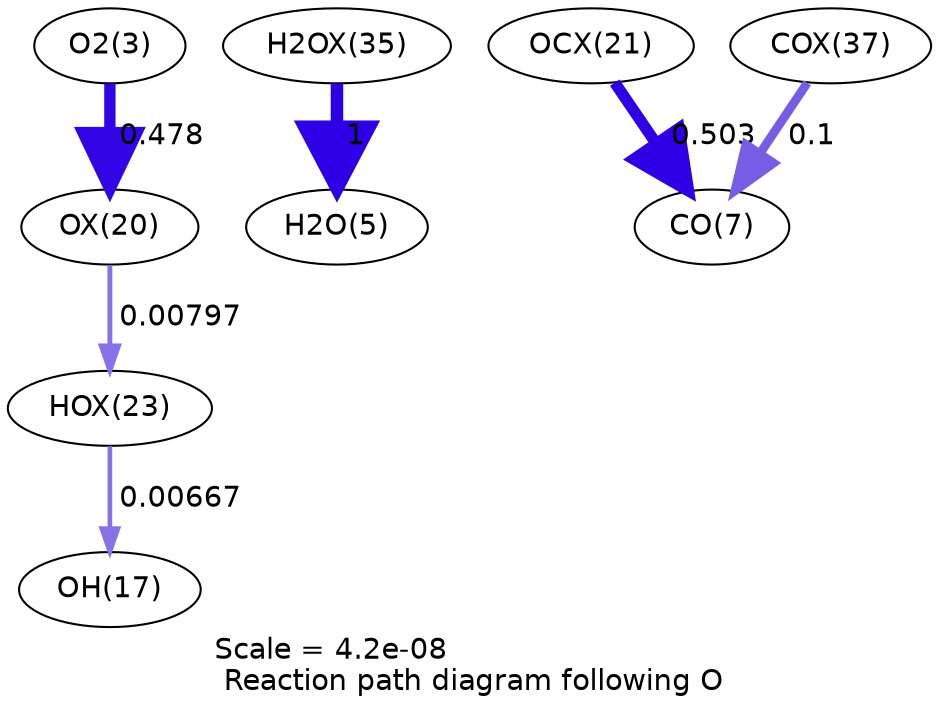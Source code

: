 digraph reaction_paths {
center=1;
s5 -> s47[fontname="Helvetica", penwidth=5.44, arrowsize=2.72, color="0.7, 0.978, 0.9"
, label=" 0.478"];
s47 -> s50[fontname="Helvetica", penwidth=2.35, arrowsize=1.18, color="0.7, 0.508, 0.9"
, label=" 0.00797"];
s50 -> s19[fontname="Helvetica", penwidth=2.22, arrowsize=1.11, color="0.7, 0.507, 0.9"
, label=" 0.00667"];
s54 -> s7[fontname="Helvetica", penwidth=6, arrowsize=3, color="0.7, 1.5, 0.9"
, label=" 1"];
s48 -> s9[fontname="Helvetica", penwidth=5.48, arrowsize=2.74, color="0.7, 1, 0.9"
, label=" 0.503"];
s56 -> s9[fontname="Helvetica", penwidth=4.27, arrowsize=2.13, color="0.7, 0.6, 0.9"
, label=" 0.1"];
s5 [ fontname="Helvetica", label="O2(3)"];
s7 [ fontname="Helvetica", label="H2O(5)"];
s9 [ fontname="Helvetica", label="CO(7)"];
s19 [ fontname="Helvetica", label="OH(17)"];
s47 [ fontname="Helvetica", label="OX(20)"];
s48 [ fontname="Helvetica", label="OCX(21)"];
s50 [ fontname="Helvetica", label="HOX(23)"];
s54 [ fontname="Helvetica", label="H2OX(35)"];
s56 [ fontname="Helvetica", label="COX(37)"];
 label = "Scale = 4.2e-08\l Reaction path diagram following O";
 fontname = "Helvetica";
}

